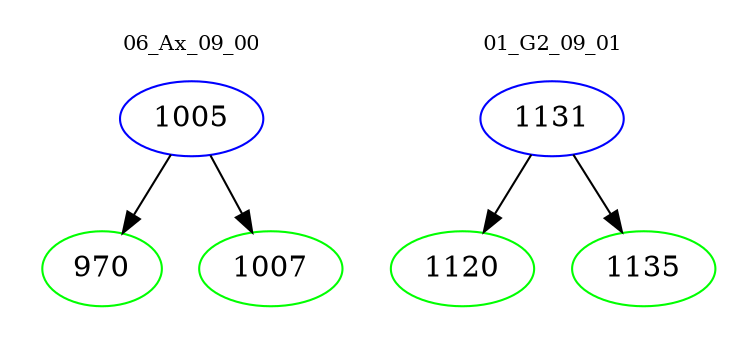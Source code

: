 digraph{
subgraph cluster_0 {
color = white
label = "06_Ax_09_00";
fontsize=10;
T0_1005 [label="1005", color="blue"]
T0_1005 -> T0_970 [color="black"]
T0_970 [label="970", color="green"]
T0_1005 -> T0_1007 [color="black"]
T0_1007 [label="1007", color="green"]
}
subgraph cluster_1 {
color = white
label = "01_G2_09_01";
fontsize=10;
T1_1131 [label="1131", color="blue"]
T1_1131 -> T1_1120 [color="black"]
T1_1120 [label="1120", color="green"]
T1_1131 -> T1_1135 [color="black"]
T1_1135 [label="1135", color="green"]
}
}
